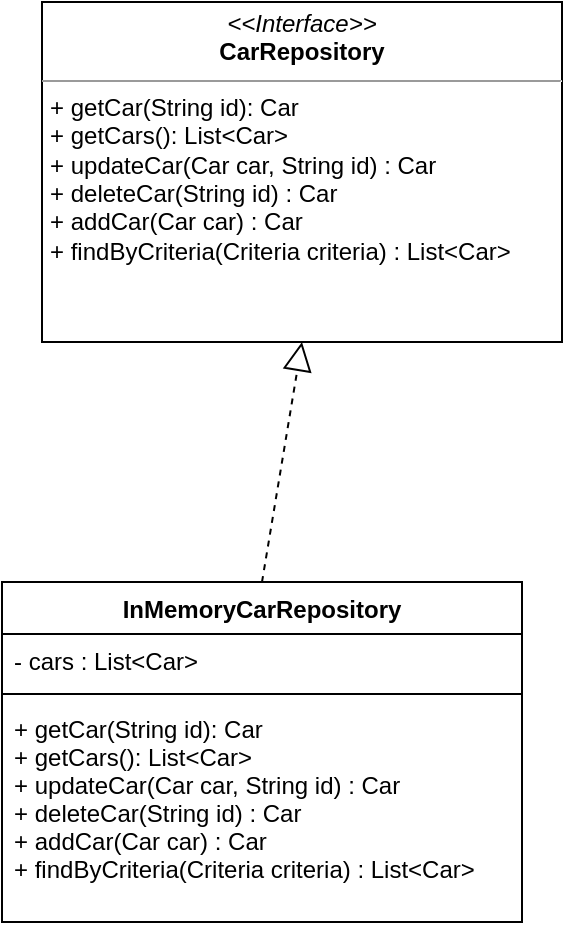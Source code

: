 <mxfile>
    <diagram id="kZl9zZbiuU288pTZqj7Y" name="Page-1">
        <mxGraphModel dx="737" dy="563" grid="1" gridSize="10" guides="1" tooltips="1" connect="1" arrows="1" fold="1" page="1" pageScale="1" pageWidth="850" pageHeight="1100" math="0" shadow="0">
            <root>
                <mxCell id="0"/>
                <mxCell id="1" parent="0"/>
                <mxCell id="2" value="&lt;p style=&quot;margin:0px;margin-top:4px;text-align:center;&quot;&gt;&lt;i&gt;&amp;lt;&amp;lt;Interface&amp;gt;&amp;gt;&lt;/i&gt;&lt;br&gt;&lt;b&gt;CarRepository&lt;/b&gt;&lt;/p&gt;&lt;hr size=&quot;1&quot;&gt;&lt;p style=&quot;margin:0px;margin-left:4px;&quot;&gt;+ getCar(String id): Car&lt;br&gt;+ getCars(): List&amp;lt;Car&amp;gt;&lt;/p&gt;&lt;p style=&quot;margin:0px;margin-left:4px;&quot;&gt;+ updateCar(Car car, String id) : Car&lt;/p&gt;&lt;p style=&quot;margin:0px;margin-left:4px;&quot;&gt;+ deleteCar(String id) : Car&lt;/p&gt;&lt;p style=&quot;margin:0px;margin-left:4px;&quot;&gt;+ addCar(Car car) : Car&lt;/p&gt;&lt;p style=&quot;margin:0px;margin-left:4px;&quot;&gt;+ findByCriteria(Criteria criteria) : List&amp;lt;Car&amp;gt;&lt;/p&gt;" style="verticalAlign=top;align=left;overflow=fill;fontSize=12;fontFamily=Helvetica;html=1;" vertex="1" parent="1">
                    <mxGeometry x="70" y="60" width="260" height="170" as="geometry"/>
                </mxCell>
                <mxCell id="3" value="InMemoryCarRepository" style="swimlane;fontStyle=1;align=center;verticalAlign=top;childLayout=stackLayout;horizontal=1;startSize=26;horizontalStack=0;resizeParent=1;resizeParentMax=0;resizeLast=0;collapsible=1;marginBottom=0;" vertex="1" parent="1">
                    <mxGeometry x="50" y="350" width="260" height="170" as="geometry"/>
                </mxCell>
                <mxCell id="4" value="- cars : List&lt;Car&gt;" style="text;strokeColor=none;fillColor=none;align=left;verticalAlign=top;spacingLeft=4;spacingRight=4;overflow=hidden;rotatable=0;points=[[0,0.5],[1,0.5]];portConstraint=eastwest;" vertex="1" parent="3">
                    <mxGeometry y="26" width="260" height="26" as="geometry"/>
                </mxCell>
                <mxCell id="5" value="" style="line;strokeWidth=1;fillColor=none;align=left;verticalAlign=middle;spacingTop=-1;spacingLeft=3;spacingRight=3;rotatable=0;labelPosition=right;points=[];portConstraint=eastwest;strokeColor=inherit;" vertex="1" parent="3">
                    <mxGeometry y="52" width="260" height="8" as="geometry"/>
                </mxCell>
                <mxCell id="6" value="+ getCar(String id): Car&#10;+ getCars(): List&lt;Car&gt;&#10;+ updateCar(Car car, String id) : Car&#10;+ deleteCar(String id) : Car&#10;+ addCar(Car car) : Car&#10;+ findByCriteria(Criteria criteria) : List&lt;Car&gt;" style="text;strokeColor=none;fillColor=none;align=left;verticalAlign=top;spacingLeft=4;spacingRight=4;overflow=hidden;rotatable=0;points=[[0,0.5],[1,0.5]];portConstraint=eastwest;" vertex="1" parent="3">
                    <mxGeometry y="60" width="260" height="110" as="geometry"/>
                </mxCell>
                <mxCell id="7" value="" style="endArrow=block;dashed=1;endFill=0;endSize=12;html=1;entryX=0.5;entryY=1;entryDx=0;entryDy=0;exitX=0.5;exitY=0;exitDx=0;exitDy=0;" edge="1" parent="1" source="3" target="2">
                    <mxGeometry width="160" relative="1" as="geometry">
                        <mxPoint x="300" y="180" as="sourcePoint"/>
                        <mxPoint x="440" y="180" as="targetPoint"/>
                    </mxGeometry>
                </mxCell>
            </root>
        </mxGraphModel>
    </diagram>
</mxfile>